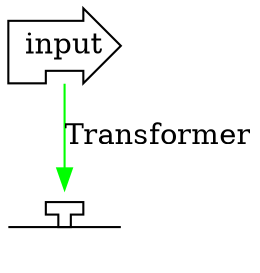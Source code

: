 digraph graph_10
{
	edge ["color" = "green"];
	node [shape=rpromoter]
	output [label = "", shape = terminator;];

	input -> output [label = Transformer]
}
